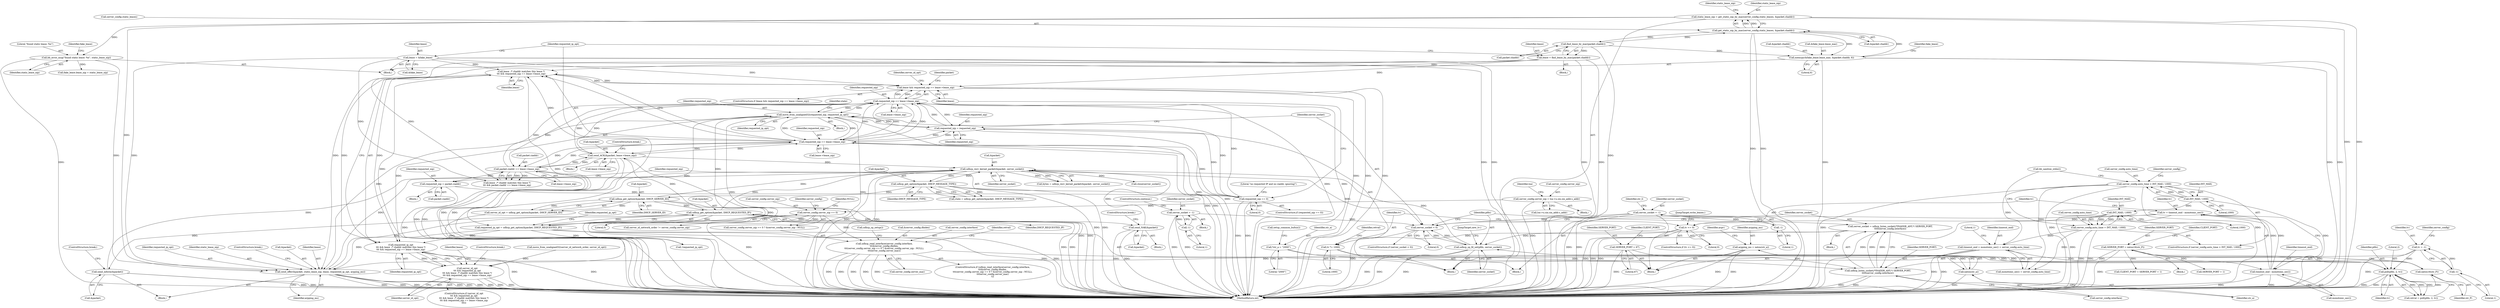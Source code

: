 digraph "0_busybox_6d3b4bb24da9a07c263f3c1acf8df85382ff562c_1@pointer" {
"1000724" [label="(Call,lease  /* chaddr matches this lease */\n\t\t\t && requested_nip == lease->lease_nip)"];
"1000628" [label="(Call,lease = &fake_lease)"];
"1000634" [label="(Call,lease = find_lease_by_mac(packet.chaddr))"];
"1000636" [label="(Call,find_lease_by_mac(packet.chaddr))"];
"1000594" [label="(Call,get_static_nip_by_mac(server_config.static_leases, &packet.chaddr))"];
"1000608" [label="(Call,memcpy(&fake_lease.lease_mac, &packet.chaddr, 6))"];
"1000691" [label="(Call,lease && requested_nip == lease->lease_nip)"];
"1000693" [label="(Call,requested_nip == lease->lease_nip)"];
"1000649" [label="(Call,move_from_unaligned32(requested_nip, requested_ip_opt))"];
"1000396" [label="(Call,requested_nip = requested_nip)"];
"1000683" [label="(Call,requested_nip == 0)"];
"1000677" [label="(Call,requested_nip = packet.ciaddr)"];
"1000761" [label="(Call,packet.ciaddr == lease->lease_nip)"];
"1000699" [label="(Call,send_ACK(&packet, lease->lease_nip))"];
"1000642" [label="(Call,udhcp_get_option(&packet, DHCP_REQUESTED_IP))"];
"1000571" [label="(Call,udhcp_get_option(&packet, DHCP_SERVER_ID))"];
"1000545" [label="(Call,udhcp_get_option(&packet, DHCP_MESSAGE_TYPE))"];
"1000497" [label="(Call,udhcp_recv_kernel_packet(&packet, server_socket))"];
"1000711" [label="(Call,send_NAK(&packet))"];
"1000780" [label="(Call,send_inform(&packet))"];
"1000661" [label="(Call,send_offer(&packet, static_lease_nip, lease, requested_ip_opt, arpping_ms))"];
"1000592" [label="(Call,static_lease_nip = get_static_nip_by_mac(server_config.static_leases, &packet.chaddr))"];
"1000605" [label="(Call,bb_error_msg(\"found static lease: %x\", static_lease_nip))"];
"1000640" [label="(Call,requested_ip_opt = udhcp_get_option(&packet, DHCP_REQUESTED_IP))"];
"1000239" [label="(Call,arpping_ms = xatou(str_a))"];
"1000241" [label="(Call,xatou(str_a))"];
"1000159" [label="(Call,*str_a = \"2000\")"];
"1000414" [label="(Call,udhcp_sp_fd_set(pfds, server_socket))"];
"1000445" [label="(Call,poll(pfds, 2, tv))"];
"1000440" [label="(Call,tv *= 1000)"];
"1000433" [label="(Call,tv <= 0)"];
"1000427" [label="(Call,tv = timeout_end - monotonic_sec())"];
"1000429" [label="(Call,timeout_end - monotonic_sec())"];
"1000379" [label="(Call,timeout_end = monotonic_sec() + server_config.auto_time)"];
"1000253" [label="(Call,server_config.auto_time > INT_MAX / 1000)"];
"1000257" [label="(Call,INT_MAX / 1000)"];
"1000260" [label="(Call,server_config.auto_time = INT_MAX / 1000)"];
"1000264" [label="(Call,INT_MAX / 1000)"];
"1000418" [label="(Call,tv = -1)"];
"1000420" [label="(Call,-1)"];
"1000403" [label="(Call,server_socket < 0)"];
"1000518" [label="(Call,server_socket = -1)"];
"1000520" [label="(Call,-1)"];
"1000144" [label="(Call,server_socket = -1)"];
"1000146" [label="(Call,-1)"];
"1000407" [label="(Call,server_socket = udhcp_listen_socket(/*INADDR_ANY,*/ SERVER_PORT,\n\t\t\t\t\tserver_config.interface))"];
"1000409" [label="(Call,udhcp_listen_socket(/*INADDR_ANY,*/ SERVER_PORT,\n\t\t\t\t\tserver_config.interface))"];
"1000165" [label="(Call,SERVER_PORT = 67)"];
"1000230" [label="(Call,SERVER_PORT = xatou16(str_P))"];
"1000232" [label="(Call,xatou16(str_P))"];
"1000350" [label="(Call,udhcp_read_interface(server_config.interface,\n\t\t\t&server_config.ifindex,\n\t\t\t(server_config.server_nip == 0 ? &server_config.server_nip : NULL),\n\t\t\tserver_config.server_mac))"];
"1000359" [label="(Call,server_config.server_nip == 0)"];
"1000210" [label="(Call,server_config.server_nip = lsa->u.sin.sin_addr.s_addr)"];
"1000726" [label="(Call,requested_nip == lease->lease_nip)"];
"1000724" [label="(Call,lease  /* chaddr matches this lease */\n\t\t\t && requested_nip == lease->lease_nip)"];
"1000722" [label="(Call,requested_ip_opt\n\t\t\t && lease  /* chaddr matches this lease */\n\t\t\t && requested_nip == lease->lease_nip)"];
"1000720" [label="(Call,server_id_opt\n\t\t\t && requested_ip_opt\n\t\t\t && lease  /* chaddr matches this lease */\n\t\t\t && requested_nip == lease->lease_nip)"];
"1000761" [label="(Call,packet.ciaddr == lease->lease_nip)"];
"1000711" [label="(Call,send_NAK(&packet))"];
"1000265" [label="(Identifier,INT_MAX)"];
"1000519" [label="(Identifier,server_socket)"];
"1000723" [label="(Identifier,requested_ip_opt)"];
"1000667" [label="(Identifier,arpping_ms)"];
"1000699" [label="(Call,send_ACK(&packet, lease->lease_nip))"];
"1000515" [label="(Block,)"];
"1000235" [label="(Identifier,CLIENT_PORT)"];
"1000595" [label="(Call,server_config.static_leases)"];
"1000402" [label="(ControlStructure,if (server_socket < 0))"];
"1000661" [label="(Call,send_offer(&packet, static_lease_nip, lease, requested_ip_opt, arpping_ms))"];
"1000363" [label="(Literal,0)"];
"1000628" [label="(Call,lease = &fake_lease)"];
"1000500" [label="(Identifier,server_socket)"];
"1000230" [label="(Call,SERVER_PORT = xatou16(str_P))"];
"1000694" [label="(Identifier,requested_nip)"];
"1000254" [label="(Call,server_config.auto_time)"];
"1000495" [label="(Call,bytes = udhcp_recv_kernel_packet(&packet, server_socket))"];
"1000684" [label="(Identifier,requested_nip)"];
"1000691" [label="(Call,lease && requested_nip == lease->lease_nip)"];
"1000635" [label="(Identifier,lease)"];
"1000377" [label="(Call,udhcp_sp_setup())"];
"1000161" [label="(Literal,\"2000\")"];
"1000734" [label="(Identifier,lease)"];
"1000594" [label="(Call,get_static_nip_by_mac(server_config.static_leases, &packet.chaddr))"];
"1000415" [label="(Identifier,pfds)"];
"1000360" [label="(Call,server_config.server_nip)"];
"1000403" [label="(Call,server_socket < 0)"];
"1000444" [label="(Identifier,retval)"];
"1000702" [label="(Call,lease->lease_nip)"];
"1000608" [label="(Call,memcpy(&fake_lease.lease_mac, &packet.chaddr, 6))"];
"1000712" [label="(Call,&packet)"];
"1000688" [label="(Literal,\"no requested IP and no ciaddr, ignoring\")"];
"1000433" [label="(Call,tv <= 0)"];
"1000726" [label="(Call,requested_nip == lease->lease_nip)"];
"1000418" [label="(Call,tv = -1)"];
"1000751" [label="(ControlStructure,break;)"];
"1000683" [label="(Call,requested_nip == 0)"];
"1000605" [label="(Call,bb_error_msg(\"found static lease: %x\", static_lease_nip))"];
"1000705" [label="(ControlStructure,break;)"];
"1000650" [label="(Identifier,requested_nip)"];
"1000437" [label="(JumpTarget,write_leases:)"];
"1000666" [label="(Identifier,requested_ip_opt)"];
"1000620" [label="(Identifier,fake_lease)"];
"1000645" [label="(Identifier,DHCP_REQUESTED_IP)"];
"1000611" [label="(Identifier,fake_lease)"];
"1000359" [label="(Call,server_config.server_nip == 0)"];
"1000405" [label="(Literal,0)"];
"1000583" [label="(Call,server_id_network_order != server_config.server_nip)"];
"1000634" [label="(Call,lease = find_lease_by_mac(packet.chaddr))"];
"1000421" [label="(Literal,1)"];
"1000232" [label="(Call,xatou16(str_P))"];
"1000435" [label="(Literal,0)"];
"1000630" [label="(Call,&fake_lease)"];
"1000498" [label="(Call,&packet)"];
"1000780" [label="(Call,send_inform(&packet))"];
"1000266" [label="(Literal,1000)"];
"1000144" [label="(Call,server_socket = -1)"];
"1000569" [label="(Call,server_id_opt = udhcp_get_option(&packet, DHCP_SERVER_ID))"];
"1000354" [label="(Call,&server_config.ifindex)"];
"1000640" [label="(Call,requested_ip_opt = udhcp_get_option(&packet, DHCP_REQUESTED_IP))"];
"1000253" [label="(Call,server_config.auto_time > INT_MAX / 1000)"];
"1000603" [label="(Identifier,static_lease_nip)"];
"1000236" [label="(Call,SERVER_PORT + 1)"];
"1000677" [label="(Call,requested_nip = packet.ciaddr)"];
"1000708" [label="(Identifier,server_id_opt)"];
"1000432" [label="(ControlStructure,if (tv <= 0))"];
"1000428" [label="(Identifier,tv)"];
"1000637" [label="(Call,packet.chaddr)"];
"1000147" [label="(Literal,1)"];
"1000434" [label="(Identifier,tv)"];
"1000159" [label="(Call,*str_a = \"2000\")"];
"1000636" [label="(Call,find_lease_by_mac(packet.chaddr))"];
"1000349" [label="(ControlStructure,if (udhcp_read_interface(server_config.interface,\n\t\t\t&server_config.ifindex,\n\t\t\t(server_config.server_nip == 0 ? &server_config.server_nip : NULL),\n\t\t\tserver_config.server_mac)\n\t))"];
"1000546" [label="(Call,&packet)"];
"1000246" [label="(Identifier,argv)"];
"1000165" [label="(Call,SERVER_PORT = 67)"];
"1000607" [label="(Identifier,static_lease_nip)"];
"1000366" [label="(Identifier,server_config)"];
"1000231" [label="(Identifier,SERVER_PORT)"];
"1000259" [label="(Literal,1000)"];
"1000224" [label="(Identifier,lsa)"];
"1000618" [label="(Call,fake_lease.lease_nip = static_lease_nip)"];
"1000633" [label="(Block,)"];
"1000617" [label="(Literal,6)"];
"1000642" [label="(Call,udhcp_get_option(&packet, DHCP_REQUESTED_IP))"];
"1000674" [label="(Call,!requested_ip_opt)"];
"1000682" [label="(ControlStructure,if (requested_nip == 0))"];
"1000234" [label="(Call,CLIENT_PORT = SERVER_PORT + 1)"];
"1000351" [label="(Call,server_config.interface)"];
"1000593" [label="(Identifier,static_lease_nip)"];
"1000719" [label="(ControlStructure,if (server_id_opt\n\t\t\t && requested_ip_opt\n\t\t\t && lease  /* chaddr matches this lease */\n\t\t\t && requested_nip == lease->lease_nip\n\t\t\t))"];
"1000169" [label="(Identifier,CLIENT_PORT)"];
"1000613" [label="(Call,&packet.chaddr)"];
"1000160" [label="(Identifier,str_a)"];
"1000164" [label="(Call,setup_common_bufsiz())"];
"1000521" [label="(Literal,1)"];
"1000430" [label="(Identifier,timeout_end)"];
"1000710" [label="(Block,)"];
"1000448" [label="(Identifier,tv)"];
"1000765" [label="(Call,lease->lease_nip)"];
"1000446" [label="(Identifier,pfds)"];
"1000417" [label="(JumpTarget,new_tv:)"];
"1000695" [label="(Call,lease->lease_nip)"];
"1000664" [label="(Identifier,static_lease_nip)"];
"1000497" [label="(Call,udhcp_recv_kernel_packet(&packet, server_socket))"];
"1000571" [label="(Call,udhcp_get_option(&packet, DHCP_SERVER_ID))"];
"1000142" [label="(Block,)"];
"1000443" [label="(Call,retval = poll(pfds, 2, tv))"];
"1000690" [label="(ControlStructure,if (lease && requested_nip == lease->lease_nip))"];
"1000685" [label="(Literal,0)"];
"1000368" [label="(Identifier,NULL)"];
"1000264" [label="(Call,INT_MAX / 1000)"];
"1000579" [label="(Call,move_from_unaligned32(server_id_network_order, server_id_opt))"];
"1000722" [label="(Call,requested_ip_opt\n\t\t\t && lease  /* chaddr matches this lease */\n\t\t\t && requested_nip == lease->lease_nip)"];
"1000166" [label="(Identifier,SERVER_PORT)"];
"1000692" [label="(Identifier,lease)"];
"1000380" [label="(Identifier,timeout_end)"];
"1000426" [label="(Block,)"];
"1000240" [label="(Identifier,arpping_ms)"];
"1000396" [label="(Call,requested_nip = requested_nip)"];
"1000629" [label="(Identifier,lease)"];
"1000431" [label="(Call,monotonic_sec())"];
"1000407" [label="(Call,server_socket = udhcp_listen_socket(/*INADDR_ANY,*/ SERVER_PORT,\n\t\t\t\t\tserver_config.interface))"];
"1000379" [label="(Call,timeout_end = monotonic_sec() + server_config.auto_time)"];
"1000387" [label="(Literal,1)"];
"1000516" [label="(Call,close(server_socket))"];
"1000520" [label="(Call,-1)"];
"1000701" [label="(Identifier,packet)"];
"1000408" [label="(Identifier,server_socket)"];
"1000411" [label="(Call,server_config.interface)"];
"1000156" [label="(Identifier,str_I)"];
"1000724" [label="(Call,lease  /* chaddr matches this lease */\n\t\t\t && requested_nip == lease->lease_nip)"];
"1000548" [label="(Identifier,DHCP_MESSAGE_TYPE)"];
"1000257" [label="(Call,INT_MAX / 1000)"];
"1000419" [label="(Identifier,tv)"];
"1000406" [label="(Block,)"];
"1000211" [label="(Call,server_config.server_nip)"];
"1000241" [label="(Call,xatou(str_a))"];
"1000721" [label="(Identifier,server_id_opt)"];
"1000239" [label="(Call,arpping_ms = xatou(str_a))"];
"1000725" [label="(Identifier,lease)"];
"1000656" [label="(Block,)"];
"1000210" [label="(Call,server_config.server_nip = lsa->u.sin.sin_addr.s_addr)"];
"1000442" [label="(Literal,1000)"];
"1000214" [label="(Call,lsa->u.sin.sin_addr.s_addr)"];
"1000609" [label="(Call,&fake_lease.lease_mac)"];
"1000252" [label="(ControlStructure,if (server_config.auto_time > INT_MAX / 1000))"];
"1000574" [label="(Identifier,DHCP_SERVER_ID)"];
"1000233" [label="(Identifier,str_P)"];
"1000397" [label="(Identifier,requested_nip)"];
"1000783" [label="(ControlStructure,break;)"];
"1000202" [label="(Block,)"];
"1000720" [label="(Call,server_id_opt\n\t\t\t && requested_ip_opt\n\t\t\t && lease  /* chaddr matches this lease */\n\t\t\t && requested_nip == lease->lease_nip)"];
"1000429" [label="(Call,timeout_end - monotonic_sec())"];
"1000643" [label="(Call,&packet)"];
"1000700" [label="(Call,&packet)"];
"1000762" [label="(Call,packet.ciaddr)"];
"1000146" [label="(Call,-1)"];
"1000420" [label="(Call,-1)"];
"1000781" [label="(Call,&packet)"];
"1000641" [label="(Identifier,requested_ip_opt)"];
"1000648" [label="(Block,)"];
"1000727" [label="(Identifier,requested_nip)"];
"1000410" [label="(Identifier,SERVER_PORT)"];
"1000267" [label="(Call,bb_sanitize_stdio())"];
"1000145" [label="(Identifier,server_socket)"];
"1000654" [label="(Identifier,state)"];
"1000242" [label="(Identifier,str_a)"];
"1000545" [label="(Call,udhcp_get_option(&packet, DHCP_MESSAGE_TYPE))"];
"1000167" [label="(Literal,67)"];
"1000604" [label="(Block,)"];
"1000447" [label="(Literal,2)"];
"1000714" [label="(ControlStructure,break;)"];
"1000693" [label="(Call,requested_nip == lease->lease_nip)"];
"1000649" [label="(Call,move_from_unaligned32(requested_nip, requested_ip_opt))"];
"1000369" [label="(Call,server_config.server_mac)"];
"1000647" [label="(Identifier,requested_ip_opt)"];
"1000440" [label="(Call,tv *= 1000)"];
"1000651" [label="(Identifier,requested_ip_opt)"];
"1000258" [label="(Identifier,INT_MAX)"];
"1000668" [label="(ControlStructure,break;)"];
"1000759" [label="(Call,lease  /* chaddr matches this lease */\n\t\t\t && packet.ciaddr == lease->lease_nip)"];
"1000662" [label="(Call,&packet)"];
"1000424" [label="(Identifier,server_config)"];
"1000427" [label="(Call,tv = timeout_end - monotonic_sec())"];
"1000260" [label="(Call,server_config.auto_time = INT_MAX / 1000)"];
"1000388" [label="(Block,)"];
"1000398" [label="(Identifier,requested_nip)"];
"1000262" [label="(Identifier,server_config)"];
"1000441" [label="(Identifier,tv)"];
"1000522" [label="(ControlStructure,continue;)"];
"1000728" [label="(Call,lease->lease_nip)"];
"1000679" [label="(Call,packet.ciaddr)"];
"1000350" [label="(Call,udhcp_read_interface(server_config.interface,\n\t\t\t&server_config.ifindex,\n\t\t\t(server_config.server_nip == 0 ? &server_config.server_nip : NULL),\n\t\t\tserver_config.server_mac))"];
"1000698" [label="(Block,)"];
"1000598" [label="(Call,&packet.chaddr)"];
"1000676" [label="(Block,)"];
"1000592" [label="(Call,static_lease_nip = get_static_nip_by_mac(server_config.static_leases, &packet.chaddr))"];
"1000606" [label="(Literal,\"found static lease: %x\")"];
"1000358" [label="(Call,server_config.server_nip == 0 ? &server_config.server_nip : NULL)"];
"1000445" [label="(Call,poll(pfds, 2, tv))"];
"1000665" [label="(Identifier,lease)"];
"1000414" [label="(Call,udhcp_sp_fd_set(pfds, server_socket))"];
"1000543" [label="(Call,state = udhcp_get_option(&packet, DHCP_MESSAGE_TYPE))"];
"1000404" [label="(Identifier,server_socket)"];
"1000381" [label="(Call,monotonic_sec() + server_config.auto_time)"];
"1000261" [label="(Call,server_config.auto_time)"];
"1000518" [label="(Call,server_socket = -1)"];
"1000678" [label="(Identifier,requested_nip)"];
"1000795" [label="(MethodReturn,int)"];
"1000572" [label="(Call,&packet)"];
"1000416" [label="(Identifier,server_socket)"];
"1000409" [label="(Call,udhcp_listen_socket(/*INADDR_ANY,*/ SERVER_PORT,\n\t\t\t\t\tserver_config.interface))"];
"1000229" [label="(Block,)"];
"1000374" [label="(Identifier,retval)"];
"1000724" -> "1000722"  [label="AST: "];
"1000724" -> "1000725"  [label="CFG: "];
"1000724" -> "1000726"  [label="CFG: "];
"1000725" -> "1000724"  [label="AST: "];
"1000726" -> "1000724"  [label="AST: "];
"1000722" -> "1000724"  [label="CFG: "];
"1000724" -> "1000795"  [label="DDG: "];
"1000724" -> "1000795"  [label="DDG: "];
"1000724" -> "1000691"  [label="DDG: "];
"1000724" -> "1000722"  [label="DDG: "];
"1000724" -> "1000722"  [label="DDG: "];
"1000628" -> "1000724"  [label="DDG: "];
"1000634" -> "1000724"  [label="DDG: "];
"1000691" -> "1000724"  [label="DDG: "];
"1000726" -> "1000724"  [label="DDG: "];
"1000726" -> "1000724"  [label="DDG: "];
"1000628" -> "1000604"  [label="AST: "];
"1000628" -> "1000630"  [label="CFG: "];
"1000629" -> "1000628"  [label="AST: "];
"1000630" -> "1000628"  [label="AST: "];
"1000641" -> "1000628"  [label="CFG: "];
"1000628" -> "1000795"  [label="DDG: "];
"1000628" -> "1000795"  [label="DDG: "];
"1000628" -> "1000661"  [label="DDG: "];
"1000628" -> "1000691"  [label="DDG: "];
"1000628" -> "1000759"  [label="DDG: "];
"1000634" -> "1000633"  [label="AST: "];
"1000634" -> "1000636"  [label="CFG: "];
"1000635" -> "1000634"  [label="AST: "];
"1000636" -> "1000634"  [label="AST: "];
"1000641" -> "1000634"  [label="CFG: "];
"1000634" -> "1000795"  [label="DDG: "];
"1000634" -> "1000795"  [label="DDG: "];
"1000636" -> "1000634"  [label="DDG: "];
"1000634" -> "1000661"  [label="DDG: "];
"1000634" -> "1000691"  [label="DDG: "];
"1000634" -> "1000759"  [label="DDG: "];
"1000636" -> "1000637"  [label="CFG: "];
"1000637" -> "1000636"  [label="AST: "];
"1000636" -> "1000795"  [label="DDG: "];
"1000636" -> "1000594"  [label="DDG: "];
"1000636" -> "1000608"  [label="DDG: "];
"1000594" -> "1000636"  [label="DDG: "];
"1000594" -> "1000592"  [label="AST: "];
"1000594" -> "1000598"  [label="CFG: "];
"1000595" -> "1000594"  [label="AST: "];
"1000598" -> "1000594"  [label="AST: "];
"1000592" -> "1000594"  [label="CFG: "];
"1000594" -> "1000795"  [label="DDG: "];
"1000594" -> "1000795"  [label="DDG: "];
"1000594" -> "1000592"  [label="DDG: "];
"1000594" -> "1000592"  [label="DDG: "];
"1000608" -> "1000594"  [label="DDG: "];
"1000594" -> "1000608"  [label="DDG: "];
"1000608" -> "1000604"  [label="AST: "];
"1000608" -> "1000617"  [label="CFG: "];
"1000609" -> "1000608"  [label="AST: "];
"1000613" -> "1000608"  [label="AST: "];
"1000617" -> "1000608"  [label="AST: "];
"1000620" -> "1000608"  [label="CFG: "];
"1000608" -> "1000795"  [label="DDG: "];
"1000608" -> "1000795"  [label="DDG: "];
"1000608" -> "1000795"  [label="DDG: "];
"1000691" -> "1000690"  [label="AST: "];
"1000691" -> "1000692"  [label="CFG: "];
"1000691" -> "1000693"  [label="CFG: "];
"1000692" -> "1000691"  [label="AST: "];
"1000693" -> "1000691"  [label="AST: "];
"1000701" -> "1000691"  [label="CFG: "];
"1000708" -> "1000691"  [label="CFG: "];
"1000691" -> "1000795"  [label="DDG: "];
"1000691" -> "1000795"  [label="DDG: "];
"1000691" -> "1000795"  [label="DDG: "];
"1000693" -> "1000691"  [label="DDG: "];
"1000693" -> "1000691"  [label="DDG: "];
"1000693" -> "1000695"  [label="CFG: "];
"1000694" -> "1000693"  [label="AST: "];
"1000695" -> "1000693"  [label="AST: "];
"1000693" -> "1000795"  [label="DDG: "];
"1000693" -> "1000795"  [label="DDG: "];
"1000693" -> "1000396"  [label="DDG: "];
"1000693" -> "1000649"  [label="DDG: "];
"1000649" -> "1000693"  [label="DDG: "];
"1000396" -> "1000693"  [label="DDG: "];
"1000683" -> "1000693"  [label="DDG: "];
"1000726" -> "1000693"  [label="DDG: "];
"1000726" -> "1000693"  [label="DDG: "];
"1000699" -> "1000693"  [label="DDG: "];
"1000761" -> "1000693"  [label="DDG: "];
"1000693" -> "1000699"  [label="DDG: "];
"1000693" -> "1000726"  [label="DDG: "];
"1000693" -> "1000726"  [label="DDG: "];
"1000693" -> "1000761"  [label="DDG: "];
"1000649" -> "1000648"  [label="AST: "];
"1000649" -> "1000651"  [label="CFG: "];
"1000650" -> "1000649"  [label="AST: "];
"1000651" -> "1000649"  [label="AST: "];
"1000654" -> "1000649"  [label="CFG: "];
"1000649" -> "1000795"  [label="DDG: "];
"1000649" -> "1000795"  [label="DDG: "];
"1000649" -> "1000795"  [label="DDG: "];
"1000649" -> "1000396"  [label="DDG: "];
"1000396" -> "1000649"  [label="DDG: "];
"1000683" -> "1000649"  [label="DDG: "];
"1000726" -> "1000649"  [label="DDG: "];
"1000640" -> "1000649"  [label="DDG: "];
"1000649" -> "1000661"  [label="DDG: "];
"1000649" -> "1000674"  [label="DDG: "];
"1000649" -> "1000722"  [label="DDG: "];
"1000649" -> "1000726"  [label="DDG: "];
"1000396" -> "1000388"  [label="AST: "];
"1000396" -> "1000398"  [label="CFG: "];
"1000397" -> "1000396"  [label="AST: "];
"1000398" -> "1000396"  [label="AST: "];
"1000404" -> "1000396"  [label="CFG: "];
"1000396" -> "1000795"  [label="DDG: "];
"1000683" -> "1000396"  [label="DDG: "];
"1000726" -> "1000396"  [label="DDG: "];
"1000396" -> "1000726"  [label="DDG: "];
"1000683" -> "1000682"  [label="AST: "];
"1000683" -> "1000685"  [label="CFG: "];
"1000684" -> "1000683"  [label="AST: "];
"1000685" -> "1000683"  [label="AST: "];
"1000688" -> "1000683"  [label="CFG: "];
"1000692" -> "1000683"  [label="CFG: "];
"1000683" -> "1000795"  [label="DDG: "];
"1000683" -> "1000795"  [label="DDG: "];
"1000677" -> "1000683"  [label="DDG: "];
"1000683" -> "1000726"  [label="DDG: "];
"1000677" -> "1000676"  [label="AST: "];
"1000677" -> "1000679"  [label="CFG: "];
"1000678" -> "1000677"  [label="AST: "];
"1000679" -> "1000677"  [label="AST: "];
"1000684" -> "1000677"  [label="CFG: "];
"1000677" -> "1000795"  [label="DDG: "];
"1000761" -> "1000677"  [label="DDG: "];
"1000761" -> "1000759"  [label="AST: "];
"1000761" -> "1000765"  [label="CFG: "];
"1000762" -> "1000761"  [label="AST: "];
"1000765" -> "1000761"  [label="AST: "];
"1000759" -> "1000761"  [label="CFG: "];
"1000761" -> "1000795"  [label="DDG: "];
"1000761" -> "1000795"  [label="DDG: "];
"1000761" -> "1000699"  [label="DDG: "];
"1000761" -> "1000726"  [label="DDG: "];
"1000761" -> "1000759"  [label="DDG: "];
"1000761" -> "1000759"  [label="DDG: "];
"1000699" -> "1000761"  [label="DDG: "];
"1000726" -> "1000761"  [label="DDG: "];
"1000699" -> "1000698"  [label="AST: "];
"1000699" -> "1000702"  [label="CFG: "];
"1000700" -> "1000699"  [label="AST: "];
"1000702" -> "1000699"  [label="AST: "];
"1000705" -> "1000699"  [label="CFG: "];
"1000699" -> "1000795"  [label="DDG: "];
"1000699" -> "1000795"  [label="DDG: "];
"1000699" -> "1000795"  [label="DDG: "];
"1000699" -> "1000497"  [label="DDG: "];
"1000642" -> "1000699"  [label="DDG: "];
"1000726" -> "1000699"  [label="DDG: "];
"1000699" -> "1000726"  [label="DDG: "];
"1000642" -> "1000640"  [label="AST: "];
"1000642" -> "1000645"  [label="CFG: "];
"1000643" -> "1000642"  [label="AST: "];
"1000645" -> "1000642"  [label="AST: "];
"1000640" -> "1000642"  [label="CFG: "];
"1000642" -> "1000795"  [label="DDG: "];
"1000642" -> "1000795"  [label="DDG: "];
"1000642" -> "1000497"  [label="DDG: "];
"1000642" -> "1000640"  [label="DDG: "];
"1000642" -> "1000640"  [label="DDG: "];
"1000571" -> "1000642"  [label="DDG: "];
"1000642" -> "1000661"  [label="DDG: "];
"1000642" -> "1000711"  [label="DDG: "];
"1000642" -> "1000780"  [label="DDG: "];
"1000571" -> "1000569"  [label="AST: "];
"1000571" -> "1000574"  [label="CFG: "];
"1000572" -> "1000571"  [label="AST: "];
"1000574" -> "1000571"  [label="AST: "];
"1000569" -> "1000571"  [label="CFG: "];
"1000571" -> "1000795"  [label="DDG: "];
"1000571" -> "1000795"  [label="DDG: "];
"1000571" -> "1000497"  [label="DDG: "];
"1000571" -> "1000569"  [label="DDG: "];
"1000571" -> "1000569"  [label="DDG: "];
"1000545" -> "1000571"  [label="DDG: "];
"1000545" -> "1000543"  [label="AST: "];
"1000545" -> "1000548"  [label="CFG: "];
"1000546" -> "1000545"  [label="AST: "];
"1000548" -> "1000545"  [label="AST: "];
"1000543" -> "1000545"  [label="CFG: "];
"1000545" -> "1000795"  [label="DDG: "];
"1000545" -> "1000795"  [label="DDG: "];
"1000545" -> "1000497"  [label="DDG: "];
"1000545" -> "1000543"  [label="DDG: "];
"1000545" -> "1000543"  [label="DDG: "];
"1000497" -> "1000545"  [label="DDG: "];
"1000497" -> "1000495"  [label="AST: "];
"1000497" -> "1000500"  [label="CFG: "];
"1000498" -> "1000497"  [label="AST: "];
"1000500" -> "1000497"  [label="AST: "];
"1000495" -> "1000497"  [label="CFG: "];
"1000497" -> "1000795"  [label="DDG: "];
"1000497" -> "1000795"  [label="DDG: "];
"1000497" -> "1000403"  [label="DDG: "];
"1000497" -> "1000495"  [label="DDG: "];
"1000497" -> "1000495"  [label="DDG: "];
"1000711" -> "1000497"  [label="DDG: "];
"1000780" -> "1000497"  [label="DDG: "];
"1000661" -> "1000497"  [label="DDG: "];
"1000414" -> "1000497"  [label="DDG: "];
"1000497" -> "1000516"  [label="DDG: "];
"1000711" -> "1000710"  [label="AST: "];
"1000711" -> "1000712"  [label="CFG: "];
"1000712" -> "1000711"  [label="AST: "];
"1000714" -> "1000711"  [label="CFG: "];
"1000711" -> "1000795"  [label="DDG: "];
"1000711" -> "1000795"  [label="DDG: "];
"1000780" -> "1000656"  [label="AST: "];
"1000780" -> "1000781"  [label="CFG: "];
"1000781" -> "1000780"  [label="AST: "];
"1000783" -> "1000780"  [label="CFG: "];
"1000780" -> "1000795"  [label="DDG: "];
"1000780" -> "1000795"  [label="DDG: "];
"1000661" -> "1000656"  [label="AST: "];
"1000661" -> "1000667"  [label="CFG: "];
"1000662" -> "1000661"  [label="AST: "];
"1000664" -> "1000661"  [label="AST: "];
"1000665" -> "1000661"  [label="AST: "];
"1000666" -> "1000661"  [label="AST: "];
"1000667" -> "1000661"  [label="AST: "];
"1000668" -> "1000661"  [label="CFG: "];
"1000661" -> "1000795"  [label="DDG: "];
"1000661" -> "1000795"  [label="DDG: "];
"1000661" -> "1000795"  [label="DDG: "];
"1000661" -> "1000795"  [label="DDG: "];
"1000661" -> "1000795"  [label="DDG: "];
"1000661" -> "1000795"  [label="DDG: "];
"1000592" -> "1000661"  [label="DDG: "];
"1000605" -> "1000661"  [label="DDG: "];
"1000640" -> "1000661"  [label="DDG: "];
"1000239" -> "1000661"  [label="DDG: "];
"1000592" -> "1000388"  [label="AST: "];
"1000593" -> "1000592"  [label="AST: "];
"1000603" -> "1000592"  [label="CFG: "];
"1000592" -> "1000795"  [label="DDG: "];
"1000592" -> "1000795"  [label="DDG: "];
"1000592" -> "1000605"  [label="DDG: "];
"1000605" -> "1000604"  [label="AST: "];
"1000605" -> "1000607"  [label="CFG: "];
"1000606" -> "1000605"  [label="AST: "];
"1000607" -> "1000605"  [label="AST: "];
"1000611" -> "1000605"  [label="CFG: "];
"1000605" -> "1000795"  [label="DDG: "];
"1000605" -> "1000618"  [label="DDG: "];
"1000640" -> "1000388"  [label="AST: "];
"1000641" -> "1000640"  [label="AST: "];
"1000647" -> "1000640"  [label="CFG: "];
"1000640" -> "1000795"  [label="DDG: "];
"1000640" -> "1000795"  [label="DDG: "];
"1000640" -> "1000674"  [label="DDG: "];
"1000640" -> "1000722"  [label="DDG: "];
"1000239" -> "1000142"  [label="AST: "];
"1000239" -> "1000241"  [label="CFG: "];
"1000240" -> "1000239"  [label="AST: "];
"1000241" -> "1000239"  [label="AST: "];
"1000246" -> "1000239"  [label="CFG: "];
"1000239" -> "1000795"  [label="DDG: "];
"1000239" -> "1000795"  [label="DDG: "];
"1000241" -> "1000239"  [label="DDG: "];
"1000241" -> "1000242"  [label="CFG: "];
"1000242" -> "1000241"  [label="AST: "];
"1000241" -> "1000795"  [label="DDG: "];
"1000159" -> "1000241"  [label="DDG: "];
"1000159" -> "1000142"  [label="AST: "];
"1000159" -> "1000161"  [label="CFG: "];
"1000160" -> "1000159"  [label="AST: "];
"1000161" -> "1000159"  [label="AST: "];
"1000164" -> "1000159"  [label="CFG: "];
"1000414" -> "1000388"  [label="AST: "];
"1000414" -> "1000416"  [label="CFG: "];
"1000415" -> "1000414"  [label="AST: "];
"1000416" -> "1000414"  [label="AST: "];
"1000417" -> "1000414"  [label="CFG: "];
"1000414" -> "1000795"  [label="DDG: "];
"1000414" -> "1000795"  [label="DDG: "];
"1000414" -> "1000795"  [label="DDG: "];
"1000414" -> "1000403"  [label="DDG: "];
"1000445" -> "1000414"  [label="DDG: "];
"1000403" -> "1000414"  [label="DDG: "];
"1000407" -> "1000414"  [label="DDG: "];
"1000414" -> "1000445"  [label="DDG: "];
"1000445" -> "1000443"  [label="AST: "];
"1000445" -> "1000448"  [label="CFG: "];
"1000446" -> "1000445"  [label="AST: "];
"1000447" -> "1000445"  [label="AST: "];
"1000448" -> "1000445"  [label="AST: "];
"1000443" -> "1000445"  [label="CFG: "];
"1000445" -> "1000795"  [label="DDG: "];
"1000445" -> "1000795"  [label="DDG: "];
"1000445" -> "1000443"  [label="DDG: "];
"1000445" -> "1000443"  [label="DDG: "];
"1000445" -> "1000443"  [label="DDG: "];
"1000440" -> "1000445"  [label="DDG: "];
"1000418" -> "1000445"  [label="DDG: "];
"1000440" -> "1000426"  [label="AST: "];
"1000440" -> "1000442"  [label="CFG: "];
"1000441" -> "1000440"  [label="AST: "];
"1000442" -> "1000440"  [label="AST: "];
"1000444" -> "1000440"  [label="CFG: "];
"1000433" -> "1000440"  [label="DDG: "];
"1000433" -> "1000432"  [label="AST: "];
"1000433" -> "1000435"  [label="CFG: "];
"1000434" -> "1000433"  [label="AST: "];
"1000435" -> "1000433"  [label="AST: "];
"1000437" -> "1000433"  [label="CFG: "];
"1000441" -> "1000433"  [label="CFG: "];
"1000433" -> "1000795"  [label="DDG: "];
"1000433" -> "1000795"  [label="DDG: "];
"1000427" -> "1000433"  [label="DDG: "];
"1000427" -> "1000426"  [label="AST: "];
"1000427" -> "1000429"  [label="CFG: "];
"1000428" -> "1000427"  [label="AST: "];
"1000429" -> "1000427"  [label="AST: "];
"1000434" -> "1000427"  [label="CFG: "];
"1000427" -> "1000795"  [label="DDG: "];
"1000429" -> "1000427"  [label="DDG: "];
"1000429" -> "1000427"  [label="DDG: "];
"1000429" -> "1000431"  [label="CFG: "];
"1000430" -> "1000429"  [label="AST: "];
"1000431" -> "1000429"  [label="AST: "];
"1000429" -> "1000795"  [label="DDG: "];
"1000429" -> "1000795"  [label="DDG: "];
"1000379" -> "1000429"  [label="DDG: "];
"1000379" -> "1000142"  [label="AST: "];
"1000379" -> "1000381"  [label="CFG: "];
"1000380" -> "1000379"  [label="AST: "];
"1000381" -> "1000379"  [label="AST: "];
"1000387" -> "1000379"  [label="CFG: "];
"1000379" -> "1000795"  [label="DDG: "];
"1000379" -> "1000795"  [label="DDG: "];
"1000253" -> "1000379"  [label="DDG: "];
"1000260" -> "1000379"  [label="DDG: "];
"1000253" -> "1000252"  [label="AST: "];
"1000253" -> "1000257"  [label="CFG: "];
"1000254" -> "1000253"  [label="AST: "];
"1000257" -> "1000253"  [label="AST: "];
"1000262" -> "1000253"  [label="CFG: "];
"1000267" -> "1000253"  [label="CFG: "];
"1000253" -> "1000795"  [label="DDG: "];
"1000253" -> "1000795"  [label="DDG: "];
"1000253" -> "1000795"  [label="DDG: "];
"1000257" -> "1000253"  [label="DDG: "];
"1000257" -> "1000253"  [label="DDG: "];
"1000253" -> "1000381"  [label="DDG: "];
"1000257" -> "1000259"  [label="CFG: "];
"1000258" -> "1000257"  [label="AST: "];
"1000259" -> "1000257"  [label="AST: "];
"1000257" -> "1000795"  [label="DDG: "];
"1000257" -> "1000264"  [label="DDG: "];
"1000260" -> "1000252"  [label="AST: "];
"1000260" -> "1000264"  [label="CFG: "];
"1000261" -> "1000260"  [label="AST: "];
"1000264" -> "1000260"  [label="AST: "];
"1000267" -> "1000260"  [label="CFG: "];
"1000260" -> "1000795"  [label="DDG: "];
"1000260" -> "1000795"  [label="DDG: "];
"1000264" -> "1000260"  [label="DDG: "];
"1000264" -> "1000260"  [label="DDG: "];
"1000260" -> "1000381"  [label="DDG: "];
"1000264" -> "1000266"  [label="CFG: "];
"1000265" -> "1000264"  [label="AST: "];
"1000266" -> "1000264"  [label="AST: "];
"1000264" -> "1000795"  [label="DDG: "];
"1000418" -> "1000388"  [label="AST: "];
"1000418" -> "1000420"  [label="CFG: "];
"1000419" -> "1000418"  [label="AST: "];
"1000420" -> "1000418"  [label="AST: "];
"1000424" -> "1000418"  [label="CFG: "];
"1000418" -> "1000795"  [label="DDG: "];
"1000420" -> "1000418"  [label="DDG: "];
"1000420" -> "1000421"  [label="CFG: "];
"1000421" -> "1000420"  [label="AST: "];
"1000403" -> "1000402"  [label="AST: "];
"1000403" -> "1000405"  [label="CFG: "];
"1000404" -> "1000403"  [label="AST: "];
"1000405" -> "1000403"  [label="AST: "];
"1000408" -> "1000403"  [label="CFG: "];
"1000415" -> "1000403"  [label="CFG: "];
"1000403" -> "1000795"  [label="DDG: "];
"1000518" -> "1000403"  [label="DDG: "];
"1000144" -> "1000403"  [label="DDG: "];
"1000518" -> "1000515"  [label="AST: "];
"1000518" -> "1000520"  [label="CFG: "];
"1000519" -> "1000518"  [label="AST: "];
"1000520" -> "1000518"  [label="AST: "];
"1000522" -> "1000518"  [label="CFG: "];
"1000518" -> "1000795"  [label="DDG: "];
"1000518" -> "1000795"  [label="DDG: "];
"1000520" -> "1000518"  [label="DDG: "];
"1000520" -> "1000521"  [label="CFG: "];
"1000521" -> "1000520"  [label="AST: "];
"1000144" -> "1000142"  [label="AST: "];
"1000144" -> "1000146"  [label="CFG: "];
"1000145" -> "1000144"  [label="AST: "];
"1000146" -> "1000144"  [label="AST: "];
"1000156" -> "1000144"  [label="CFG: "];
"1000144" -> "1000795"  [label="DDG: "];
"1000144" -> "1000795"  [label="DDG: "];
"1000146" -> "1000144"  [label="DDG: "];
"1000146" -> "1000147"  [label="CFG: "];
"1000147" -> "1000146"  [label="AST: "];
"1000407" -> "1000406"  [label="AST: "];
"1000407" -> "1000409"  [label="CFG: "];
"1000408" -> "1000407"  [label="AST: "];
"1000409" -> "1000407"  [label="AST: "];
"1000415" -> "1000407"  [label="CFG: "];
"1000407" -> "1000795"  [label="DDG: "];
"1000409" -> "1000407"  [label="DDG: "];
"1000409" -> "1000407"  [label="DDG: "];
"1000409" -> "1000411"  [label="CFG: "];
"1000410" -> "1000409"  [label="AST: "];
"1000411" -> "1000409"  [label="AST: "];
"1000409" -> "1000795"  [label="DDG: "];
"1000409" -> "1000795"  [label="DDG: "];
"1000165" -> "1000409"  [label="DDG: "];
"1000230" -> "1000409"  [label="DDG: "];
"1000350" -> "1000409"  [label="DDG: "];
"1000165" -> "1000142"  [label="AST: "];
"1000165" -> "1000167"  [label="CFG: "];
"1000166" -> "1000165"  [label="AST: "];
"1000167" -> "1000165"  [label="AST: "];
"1000169" -> "1000165"  [label="CFG: "];
"1000165" -> "1000795"  [label="DDG: "];
"1000230" -> "1000229"  [label="AST: "];
"1000230" -> "1000232"  [label="CFG: "];
"1000231" -> "1000230"  [label="AST: "];
"1000232" -> "1000230"  [label="AST: "];
"1000235" -> "1000230"  [label="CFG: "];
"1000230" -> "1000795"  [label="DDG: "];
"1000232" -> "1000230"  [label="DDG: "];
"1000230" -> "1000234"  [label="DDG: "];
"1000230" -> "1000236"  [label="DDG: "];
"1000232" -> "1000233"  [label="CFG: "];
"1000233" -> "1000232"  [label="AST: "];
"1000232" -> "1000795"  [label="DDG: "];
"1000350" -> "1000349"  [label="AST: "];
"1000350" -> "1000369"  [label="CFG: "];
"1000351" -> "1000350"  [label="AST: "];
"1000354" -> "1000350"  [label="AST: "];
"1000358" -> "1000350"  [label="AST: "];
"1000369" -> "1000350"  [label="AST: "];
"1000374" -> "1000350"  [label="CFG: "];
"1000377" -> "1000350"  [label="CFG: "];
"1000350" -> "1000795"  [label="DDG: "];
"1000350" -> "1000795"  [label="DDG: "];
"1000350" -> "1000795"  [label="DDG: "];
"1000350" -> "1000795"  [label="DDG: "];
"1000350" -> "1000795"  [label="DDG: "];
"1000359" -> "1000350"  [label="DDG: "];
"1000359" -> "1000358"  [label="AST: "];
"1000359" -> "1000363"  [label="CFG: "];
"1000360" -> "1000359"  [label="AST: "];
"1000363" -> "1000359"  [label="AST: "];
"1000366" -> "1000359"  [label="CFG: "];
"1000368" -> "1000359"  [label="CFG: "];
"1000359" -> "1000795"  [label="DDG: "];
"1000210" -> "1000359"  [label="DDG: "];
"1000359" -> "1000358"  [label="DDG: "];
"1000359" -> "1000583"  [label="DDG: "];
"1000210" -> "1000202"  [label="AST: "];
"1000210" -> "1000214"  [label="CFG: "];
"1000211" -> "1000210"  [label="AST: "];
"1000214" -> "1000210"  [label="AST: "];
"1000224" -> "1000210"  [label="CFG: "];
"1000210" -> "1000795"  [label="DDG: "];
"1000726" -> "1000728"  [label="CFG: "];
"1000727" -> "1000726"  [label="AST: "];
"1000728" -> "1000726"  [label="AST: "];
"1000726" -> "1000795"  [label="DDG: "];
"1000726" -> "1000795"  [label="DDG: "];
"1000722" -> "1000720"  [label="AST: "];
"1000722" -> "1000723"  [label="CFG: "];
"1000723" -> "1000722"  [label="AST: "];
"1000720" -> "1000722"  [label="CFG: "];
"1000722" -> "1000795"  [label="DDG: "];
"1000722" -> "1000795"  [label="DDG: "];
"1000722" -> "1000720"  [label="DDG: "];
"1000722" -> "1000720"  [label="DDG: "];
"1000720" -> "1000719"  [label="AST: "];
"1000720" -> "1000721"  [label="CFG: "];
"1000721" -> "1000720"  [label="AST: "];
"1000734" -> "1000720"  [label="CFG: "];
"1000751" -> "1000720"  [label="CFG: "];
"1000720" -> "1000795"  [label="DDG: "];
"1000720" -> "1000795"  [label="DDG: "];
"1000720" -> "1000795"  [label="DDG: "];
"1000579" -> "1000720"  [label="DDG: "];
"1000569" -> "1000720"  [label="DDG: "];
}
